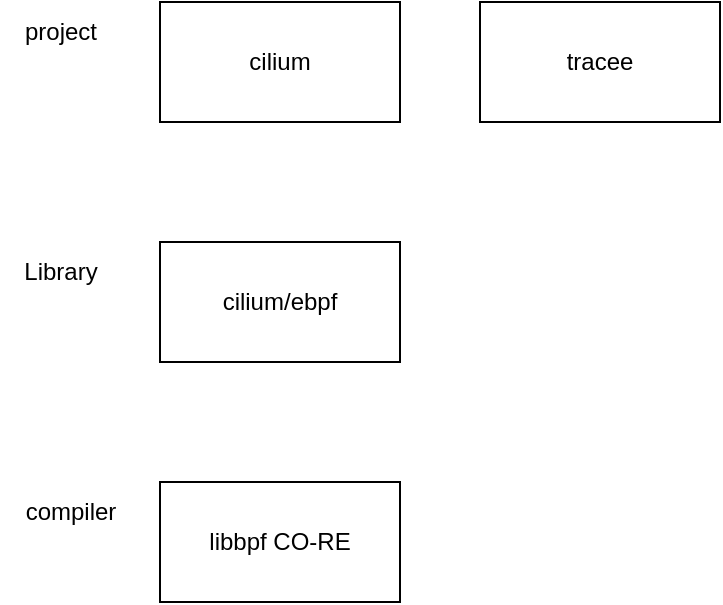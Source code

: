 <mxfile version="20.2.8" type="device"><diagram id="vYk5FmLSlar0XH8Sb5hy" name="第 1 页"><mxGraphModel dx="1102" dy="680" grid="1" gridSize="10" guides="1" tooltips="1" connect="1" arrows="1" fold="1" page="1" pageScale="1" pageWidth="1169" pageHeight="827" math="0" shadow="0"><root><mxCell id="0"/><mxCell id="1" parent="0"/><mxCell id="JDL-Oup6OBgehMgmSclx-1" value="libbpf CO-RE" style="rounded=0;whiteSpace=wrap;html=1;" vertex="1" parent="1"><mxGeometry x="120" y="320" width="120" height="60" as="geometry"/></mxCell><mxCell id="JDL-Oup6OBgehMgmSclx-2" value="Library" style="text;html=1;align=center;verticalAlign=middle;resizable=0;points=[];autosize=1;strokeColor=none;fillColor=none;" vertex="1" parent="1"><mxGeometry x="40" y="200" width="60" height="30" as="geometry"/></mxCell><mxCell id="JDL-Oup6OBgehMgmSclx-3" value="compiler" style="text;html=1;align=center;verticalAlign=middle;resizable=0;points=[];autosize=1;strokeColor=none;fillColor=none;" vertex="1" parent="1"><mxGeometry x="40" y="320" width="70" height="30" as="geometry"/></mxCell><mxCell id="JDL-Oup6OBgehMgmSclx-5" value="tracee" style="rounded=0;whiteSpace=wrap;html=1;" vertex="1" parent="1"><mxGeometry x="280" y="80" width="120" height="60" as="geometry"/></mxCell><mxCell id="JDL-Oup6OBgehMgmSclx-6" value="project" style="text;html=1;align=center;verticalAlign=middle;resizable=0;points=[];autosize=1;strokeColor=none;fillColor=none;" vertex="1" parent="1"><mxGeometry x="40" y="80" width="60" height="30" as="geometry"/></mxCell><mxCell id="JDL-Oup6OBgehMgmSclx-7" value="cilium/ebpf" style="rounded=0;whiteSpace=wrap;html=1;" vertex="1" parent="1"><mxGeometry x="120" y="200" width="120" height="60" as="geometry"/></mxCell><mxCell id="JDL-Oup6OBgehMgmSclx-8" value="cilium" style="rounded=0;whiteSpace=wrap;html=1;" vertex="1" parent="1"><mxGeometry x="120" y="80" width="120" height="60" as="geometry"/></mxCell></root></mxGraphModel></diagram></mxfile>